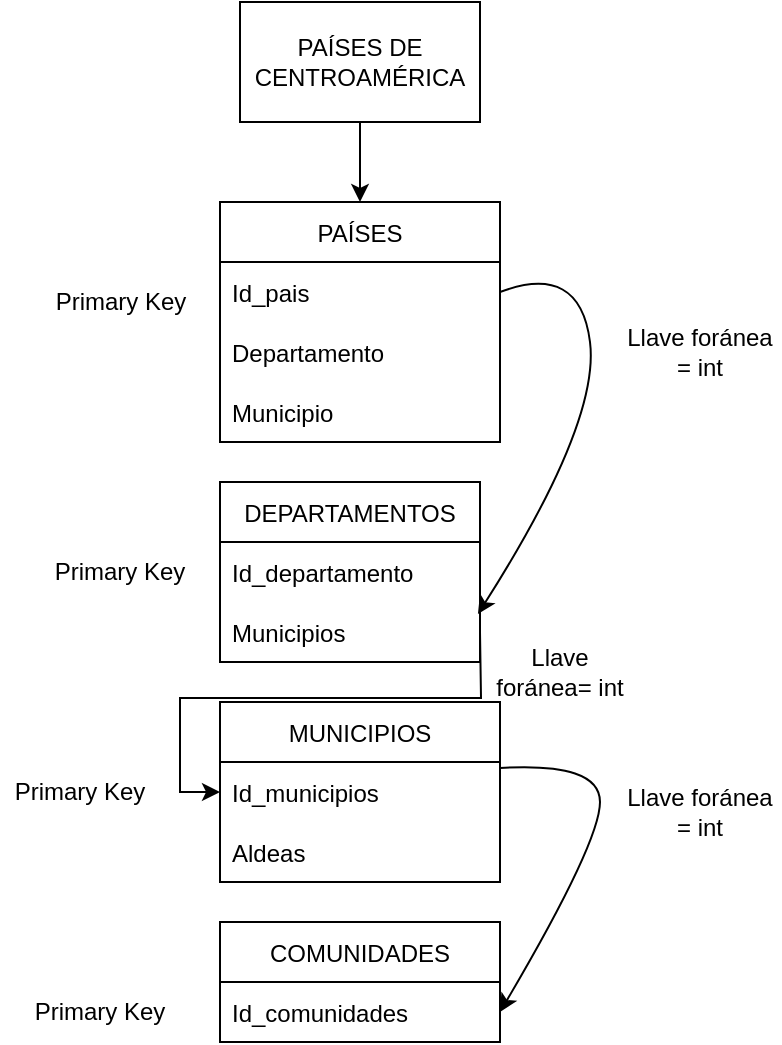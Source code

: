 <mxfile version="20.0.1" type="github">
  <diagram id="UFS4F3P5hUVSBYG53bm6" name="Page-1">
    <mxGraphModel dx="973" dy="532" grid="1" gridSize="10" guides="1" tooltips="1" connect="1" arrows="1" fold="1" page="1" pageScale="1" pageWidth="827" pageHeight="1169" math="0" shadow="0">
      <root>
        <mxCell id="0" />
        <mxCell id="1" parent="0" />
        <mxCell id="I60LJ6oUDVnZ1qWahTjN-1" style="edgeStyle=orthogonalEdgeStyle;rounded=0;orthogonalLoop=1;jettySize=auto;html=1;entryX=0.5;entryY=0;entryDx=0;entryDy=0;" edge="1" parent="1" source="I60LJ6oUDVnZ1qWahTjN-2" target="I60LJ6oUDVnZ1qWahTjN-3">
          <mxGeometry relative="1" as="geometry" />
        </mxCell>
        <mxCell id="I60LJ6oUDVnZ1qWahTjN-2" value="PAÍSES DE CENTROAMÉRICA" style="rounded=0;whiteSpace=wrap;html=1;" vertex="1" parent="1">
          <mxGeometry x="360" y="20" width="120" height="60" as="geometry" />
        </mxCell>
        <mxCell id="I60LJ6oUDVnZ1qWahTjN-3" value="PAÍSES" style="swimlane;fontStyle=0;childLayout=stackLayout;horizontal=1;startSize=30;horizontalStack=0;resizeParent=1;resizeParentMax=0;resizeLast=0;collapsible=1;marginBottom=0;" vertex="1" parent="1">
          <mxGeometry x="350" y="120" width="140" height="120" as="geometry" />
        </mxCell>
        <mxCell id="I60LJ6oUDVnZ1qWahTjN-4" value="Id_pais" style="text;strokeColor=none;fillColor=none;align=left;verticalAlign=middle;spacingLeft=4;spacingRight=4;overflow=hidden;points=[[0,0.5],[1,0.5]];portConstraint=eastwest;rotatable=0;" vertex="1" parent="I60LJ6oUDVnZ1qWahTjN-3">
          <mxGeometry y="30" width="140" height="30" as="geometry" />
        </mxCell>
        <mxCell id="I60LJ6oUDVnZ1qWahTjN-5" value="Departamento" style="text;strokeColor=none;fillColor=none;align=left;verticalAlign=middle;spacingLeft=4;spacingRight=4;overflow=hidden;points=[[0,0.5],[1,0.5]];portConstraint=eastwest;rotatable=0;" vertex="1" parent="I60LJ6oUDVnZ1qWahTjN-3">
          <mxGeometry y="60" width="140" height="30" as="geometry" />
        </mxCell>
        <mxCell id="I60LJ6oUDVnZ1qWahTjN-6" value="Municipio" style="text;strokeColor=none;fillColor=none;align=left;verticalAlign=middle;spacingLeft=4;spacingRight=4;overflow=hidden;points=[[0,0.5],[1,0.5]];portConstraint=eastwest;rotatable=0;" vertex="1" parent="I60LJ6oUDVnZ1qWahTjN-3">
          <mxGeometry y="90" width="140" height="30" as="geometry" />
        </mxCell>
        <mxCell id="I60LJ6oUDVnZ1qWahTjN-7" value="DEPARTAMENTOS" style="swimlane;fontStyle=0;childLayout=stackLayout;horizontal=1;startSize=30;horizontalStack=0;resizeParent=1;resizeParentMax=0;resizeLast=0;collapsible=1;marginBottom=0;" vertex="1" parent="1">
          <mxGeometry x="350" y="260" width="130" height="90" as="geometry" />
        </mxCell>
        <mxCell id="I60LJ6oUDVnZ1qWahTjN-20" value="Id_departamento" style="text;strokeColor=none;fillColor=none;align=left;verticalAlign=middle;spacingLeft=4;spacingRight=4;overflow=hidden;points=[[0,0.5],[1,0.5]];portConstraint=eastwest;rotatable=0;" vertex="1" parent="I60LJ6oUDVnZ1qWahTjN-7">
          <mxGeometry y="30" width="130" height="30" as="geometry" />
        </mxCell>
        <mxCell id="I60LJ6oUDVnZ1qWahTjN-9" value="Municipios" style="text;strokeColor=none;fillColor=none;align=left;verticalAlign=middle;spacingLeft=4;spacingRight=4;overflow=hidden;points=[[0,0.5],[1,0.5]];portConstraint=eastwest;rotatable=0;" vertex="1" parent="I60LJ6oUDVnZ1qWahTjN-7">
          <mxGeometry y="60" width="130" height="30" as="geometry" />
        </mxCell>
        <mxCell id="I60LJ6oUDVnZ1qWahTjN-10" value="MUNICIPIOS" style="swimlane;fontStyle=0;childLayout=stackLayout;horizontal=1;startSize=30;horizontalStack=0;resizeParent=1;resizeParentMax=0;resizeLast=0;collapsible=1;marginBottom=0;" vertex="1" parent="1">
          <mxGeometry x="350" y="370" width="140" height="90" as="geometry" />
        </mxCell>
        <mxCell id="I60LJ6oUDVnZ1qWahTjN-11" value="Id_municipios" style="text;strokeColor=none;fillColor=none;align=left;verticalAlign=middle;spacingLeft=4;spacingRight=4;overflow=hidden;points=[[0,0.5],[1,0.5]];portConstraint=eastwest;rotatable=0;" vertex="1" parent="I60LJ6oUDVnZ1qWahTjN-10">
          <mxGeometry y="30" width="140" height="30" as="geometry" />
        </mxCell>
        <mxCell id="I60LJ6oUDVnZ1qWahTjN-12" value="Aldeas" style="text;strokeColor=none;fillColor=none;align=left;verticalAlign=middle;spacingLeft=4;spacingRight=4;overflow=hidden;points=[[0,0.5],[1,0.5]];portConstraint=eastwest;rotatable=0;" vertex="1" parent="I60LJ6oUDVnZ1qWahTjN-10">
          <mxGeometry y="60" width="140" height="30" as="geometry" />
        </mxCell>
        <mxCell id="I60LJ6oUDVnZ1qWahTjN-13" style="edgeStyle=orthogonalEdgeStyle;rounded=0;orthogonalLoop=1;jettySize=auto;html=1;entryX=0;entryY=0.5;entryDx=0;entryDy=0;" edge="1" parent="1" target="I60LJ6oUDVnZ1qWahTjN-11">
          <mxGeometry relative="1" as="geometry">
            <mxPoint x="480" y="335" as="sourcePoint" />
          </mxGeometry>
        </mxCell>
        <mxCell id="I60LJ6oUDVnZ1qWahTjN-14" value="COMUNIDADES" style="swimlane;fontStyle=0;childLayout=stackLayout;horizontal=1;startSize=30;horizontalStack=0;resizeParent=1;resizeParentMax=0;resizeLast=0;collapsible=1;marginBottom=0;" vertex="1" parent="1">
          <mxGeometry x="350" y="480" width="140" height="60" as="geometry" />
        </mxCell>
        <mxCell id="I60LJ6oUDVnZ1qWahTjN-15" value="Id_comunidades" style="text;strokeColor=none;fillColor=none;align=left;verticalAlign=middle;spacingLeft=4;spacingRight=4;overflow=hidden;points=[[0,0.5],[1,0.5]];portConstraint=eastwest;rotatable=0;" vertex="1" parent="I60LJ6oUDVnZ1qWahTjN-14">
          <mxGeometry y="30" width="140" height="30" as="geometry" />
        </mxCell>
        <mxCell id="I60LJ6oUDVnZ1qWahTjN-16" value="" style="curved=1;endArrow=classic;html=1;rounded=0;exitX=1;exitY=0.1;exitDx=0;exitDy=0;entryX=1;entryY=0.5;entryDx=0;entryDy=0;exitPerimeter=0;" edge="1" parent="1" source="I60LJ6oUDVnZ1qWahTjN-11" target="I60LJ6oUDVnZ1qWahTjN-15">
          <mxGeometry width="50" height="50" relative="1" as="geometry">
            <mxPoint x="560" y="430" as="sourcePoint" />
            <mxPoint x="630" y="460" as="targetPoint" />
            <Array as="points">
              <mxPoint x="540" y="400" />
              <mxPoint x="540" y="440" />
            </Array>
          </mxGeometry>
        </mxCell>
        <mxCell id="I60LJ6oUDVnZ1qWahTjN-17" value="Primary Key" style="text;html=1;align=center;verticalAlign=middle;resizable=0;points=[];autosize=1;strokeColor=none;fillColor=none;" vertex="1" parent="1">
          <mxGeometry x="260" y="160" width="80" height="20" as="geometry" />
        </mxCell>
        <mxCell id="I60LJ6oUDVnZ1qWahTjN-19" value="" style="curved=1;endArrow=classic;html=1;rounded=0;exitX=1;exitY=0.5;exitDx=0;exitDy=0;entryX=0.992;entryY=0.2;entryDx=0;entryDy=0;entryPerimeter=0;" edge="1" parent="1" source="I60LJ6oUDVnZ1qWahTjN-4">
          <mxGeometry width="50" height="50" relative="1" as="geometry">
            <mxPoint x="550" y="180" as="sourcePoint" />
            <mxPoint x="478.96" y="326" as="targetPoint" />
            <Array as="points">
              <mxPoint x="530" y="150" />
              <mxPoint x="540" y="230" />
            </Array>
          </mxGeometry>
        </mxCell>
        <mxCell id="I60LJ6oUDVnZ1qWahTjN-23" value="Primary Key" style="text;html=1;strokeColor=none;fillColor=none;align=center;verticalAlign=middle;whiteSpace=wrap;rounded=0;" vertex="1" parent="1">
          <mxGeometry x="260" y="290" width="80" height="30" as="geometry" />
        </mxCell>
        <mxCell id="I60LJ6oUDVnZ1qWahTjN-24" value="Primary Key" style="text;html=1;strokeColor=none;fillColor=none;align=center;verticalAlign=middle;whiteSpace=wrap;rounded=0;" vertex="1" parent="1">
          <mxGeometry x="240" y="400" width="80" height="30" as="geometry" />
        </mxCell>
        <mxCell id="I60LJ6oUDVnZ1qWahTjN-25" value="Primary Key" style="text;html=1;strokeColor=none;fillColor=none;align=center;verticalAlign=middle;whiteSpace=wrap;rounded=0;" vertex="1" parent="1">
          <mxGeometry x="250" y="510" width="80" height="30" as="geometry" />
        </mxCell>
        <mxCell id="I60LJ6oUDVnZ1qWahTjN-26" value="Llave foránea = int" style="text;html=1;strokeColor=none;fillColor=none;align=center;verticalAlign=middle;whiteSpace=wrap;rounded=0;" vertex="1" parent="1">
          <mxGeometry x="550" y="180" width="80" height="30" as="geometry" />
        </mxCell>
        <mxCell id="I60LJ6oUDVnZ1qWahTjN-27" value="Llave foránea = int" style="text;html=1;strokeColor=none;fillColor=none;align=center;verticalAlign=middle;whiteSpace=wrap;rounded=0;" vertex="1" parent="1">
          <mxGeometry x="550" y="410" width="80" height="30" as="geometry" />
        </mxCell>
        <mxCell id="I60LJ6oUDVnZ1qWahTjN-28" value="Llave foránea= int" style="text;html=1;strokeColor=none;fillColor=none;align=center;verticalAlign=middle;whiteSpace=wrap;rounded=0;" vertex="1" parent="1">
          <mxGeometry x="480" y="340" width="80" height="30" as="geometry" />
        </mxCell>
      </root>
    </mxGraphModel>
  </diagram>
</mxfile>
